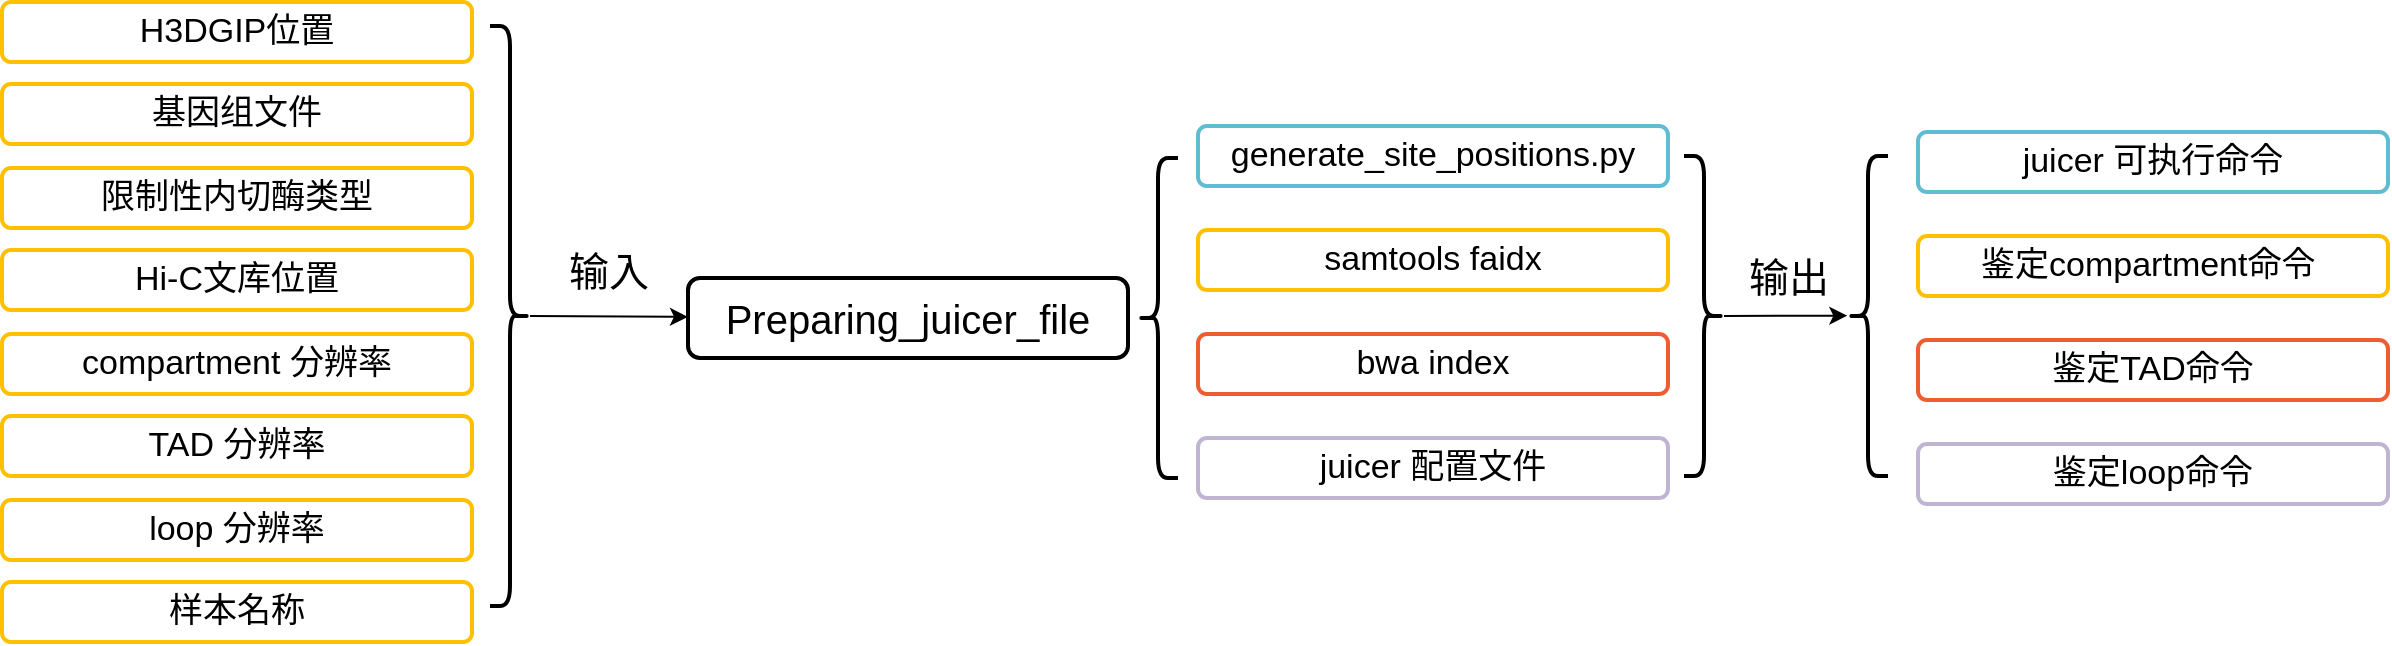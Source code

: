 <mxfile>
    <diagram id="BOPvmpJAT7727_2u747G" name="第 1 页">
        <mxGraphModel dx="1349" dy="360" grid="1" gridSize="10" guides="1" tooltips="1" connect="1" arrows="1" fold="1" page="1" pageScale="1" pageWidth="827" pageHeight="1169" math="0" shadow="0">
            <root>
                <mxCell id="0"/>
                <mxCell id="1" parent="0"/>
                <mxCell id="4" value="Preparing_juicer_file" style="rounded=1;whiteSpace=wrap;html=1;strokeWidth=2;fontSize=20;" parent="1" vertex="1">
                    <mxGeometry x="50" y="350" width="220" height="40" as="geometry"/>
                </mxCell>
                <mxCell id="5" value="" style="shape=curlyBracket;whiteSpace=wrap;html=1;rounded=1;strokeWidth=2;" parent="1" vertex="1">
                    <mxGeometry x="275" y="290" width="20" height="160" as="geometry"/>
                </mxCell>
                <mxCell id="6" value="generate_site_positions.py" style="rounded=1;whiteSpace=wrap;html=1;strokeWidth=2;fontSize=17;strokeColor=#60BCD1;" parent="1" vertex="1">
                    <mxGeometry x="305" y="274" width="235" height="30" as="geometry"/>
                </mxCell>
                <mxCell id="7" value="samtools faidx" style="rounded=1;whiteSpace=wrap;html=1;strokeWidth=2;fontSize=17;strokeColor=#FEC000;" parent="1" vertex="1">
                    <mxGeometry x="305" y="326" width="235" height="30" as="geometry"/>
                </mxCell>
                <mxCell id="8" value="bwa index" style="rounded=1;whiteSpace=wrap;html=1;strokeWidth=2;fontSize=17;strokeColor=#ED5D31;" parent="1" vertex="1">
                    <mxGeometry x="305" y="378" width="235" height="30" as="geometry"/>
                </mxCell>
                <mxCell id="9" value="juicer 配置文件" style="rounded=1;whiteSpace=wrap;html=1;strokeWidth=2;fontSize=17;strokeColor=#C1B4D2;" parent="1" vertex="1">
                    <mxGeometry x="305" y="430" width="235" height="30" as="geometry"/>
                </mxCell>
                <mxCell id="28" value="" style="edgeStyle=none;html=1;" edge="1" parent="1" source="19" target="4">
                    <mxGeometry relative="1" as="geometry"/>
                </mxCell>
                <mxCell id="19" value="" style="shape=curlyBracket;whiteSpace=wrap;html=1;rounded=1;flipH=1;strokeWidth=2;" vertex="1" parent="1">
                    <mxGeometry x="-49" y="223.99" width="20" height="290.01" as="geometry"/>
                </mxCell>
                <mxCell id="20" value="H3DGIP位置" style="rounded=1;whiteSpace=wrap;html=1;strokeWidth=2;fontSize=17;strokeColor=#FEC000;" vertex="1" parent="1">
                    <mxGeometry x="-293" y="212" width="235" height="30" as="geometry"/>
                </mxCell>
                <mxCell id="21" value="基因组文件" style="rounded=1;whiteSpace=wrap;html=1;strokeWidth=2;fontSize=17;strokeColor=#FEC000;" vertex="1" parent="1">
                    <mxGeometry x="-293" y="253" width="235" height="30" as="geometry"/>
                </mxCell>
                <mxCell id="22" value="Hi-C文库位置" style="rounded=1;whiteSpace=wrap;html=1;strokeWidth=2;fontSize=17;strokeColor=#FEC000;" vertex="1" parent="1">
                    <mxGeometry x="-293" y="336" width="235" height="30" as="geometry"/>
                </mxCell>
                <mxCell id="23" value="compartment 分辨率" style="rounded=1;whiteSpace=wrap;html=1;strokeWidth=2;fontSize=17;strokeColor=#FEC000;" vertex="1" parent="1">
                    <mxGeometry x="-293" y="378" width="235" height="30" as="geometry"/>
                </mxCell>
                <mxCell id="24" value="TAD 分辨率" style="rounded=1;whiteSpace=wrap;html=1;strokeWidth=2;fontSize=17;strokeColor=#FEC000;" vertex="1" parent="1">
                    <mxGeometry x="-293" y="419" width="235" height="30" as="geometry"/>
                </mxCell>
                <mxCell id="25" value="loop 分辨率" style="rounded=1;whiteSpace=wrap;html=1;strokeWidth=2;fontSize=17;strokeColor=#FEC000;" vertex="1" parent="1">
                    <mxGeometry x="-293" y="461" width="235" height="30" as="geometry"/>
                </mxCell>
                <mxCell id="26" value="限制性内切酶类型" style="rounded=1;whiteSpace=wrap;html=1;strokeWidth=2;fontSize=17;strokeColor=#FEC000;" vertex="1" parent="1">
                    <mxGeometry x="-293" y="295" width="235" height="30" as="geometry"/>
                </mxCell>
                <mxCell id="27" value="样本名称" style="rounded=1;whiteSpace=wrap;html=1;strokeWidth=2;fontSize=17;strokeColor=#FEC000;" vertex="1" parent="1">
                    <mxGeometry x="-293" y="502" width="235" height="30" as="geometry"/>
                </mxCell>
                <mxCell id="29" value="&lt;font style=&quot;font-size: 20px&quot;&gt;输入&lt;/font&gt;" style="text;html=1;align=center;verticalAlign=middle;resizable=0;points=[];autosize=1;strokeColor=none;fillColor=none;" vertex="1" parent="1">
                    <mxGeometry x="-20" y="336" width="60" height="20" as="geometry"/>
                </mxCell>
                <mxCell id="32" value="" style="edgeStyle=none;html=1;entryX=-0.017;entryY=0.499;entryDx=0;entryDy=0;entryPerimeter=0;" edge="1" parent="1" source="30" target="33">
                    <mxGeometry relative="1" as="geometry">
                        <mxPoint x="630" y="368" as="targetPoint"/>
                    </mxGeometry>
                </mxCell>
                <mxCell id="30" value="" style="shape=curlyBracket;whiteSpace=wrap;html=1;rounded=1;flipH=1;strokeWidth=2;" vertex="1" parent="1">
                    <mxGeometry x="548" y="289" width="20" height="160" as="geometry"/>
                </mxCell>
                <mxCell id="33" value="" style="shape=curlyBracket;whiteSpace=wrap;html=1;rounded=1;strokeWidth=2;" vertex="1" parent="1">
                    <mxGeometry x="630" y="288.99" width="20" height="160" as="geometry"/>
                </mxCell>
                <mxCell id="35" value="juicer 可执行命令" style="rounded=1;whiteSpace=wrap;html=1;strokeWidth=2;fontSize=17;strokeColor=#60BCD1;" vertex="1" parent="1">
                    <mxGeometry x="665" y="277" width="235" height="30" as="geometry"/>
                </mxCell>
                <mxCell id="36" value="鉴定compartment命令&amp;nbsp;" style="rounded=1;whiteSpace=wrap;html=1;strokeWidth=2;fontSize=17;strokeColor=#FEC000;" vertex="1" parent="1">
                    <mxGeometry x="665" y="329" width="235" height="30" as="geometry"/>
                </mxCell>
                <mxCell id="37" value="鉴定TAD命令" style="rounded=1;whiteSpace=wrap;html=1;strokeWidth=2;fontSize=17;strokeColor=#ED5D31;" vertex="1" parent="1">
                    <mxGeometry x="665" y="381" width="235" height="30" as="geometry"/>
                </mxCell>
                <mxCell id="38" value="鉴定loop命令" style="rounded=1;whiteSpace=wrap;html=1;strokeWidth=2;fontSize=17;strokeColor=#C1B4D2;" vertex="1" parent="1">
                    <mxGeometry x="665" y="433" width="235" height="30" as="geometry"/>
                </mxCell>
                <mxCell id="39" value="&lt;font style=&quot;font-size: 20px&quot;&gt;输出&lt;/font&gt;" style="text;html=1;align=center;verticalAlign=middle;resizable=0;points=[];autosize=1;strokeColor=none;fillColor=none;" vertex="1" parent="1">
                    <mxGeometry x="570" y="339" width="60" height="20" as="geometry"/>
                </mxCell>
            </root>
        </mxGraphModel>
    </diagram>
</mxfile>